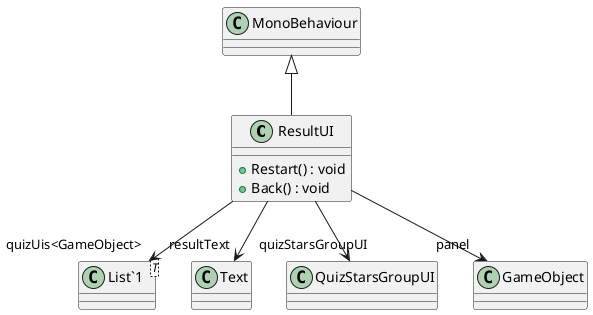 @startuml
class ResultUI {
    + Restart() : void
    + Back() : void
}
class "List`1"<T> {
}
MonoBehaviour <|-- ResultUI
ResultUI --> "quizUis<GameObject>" "List`1"
ResultUI --> "resultText" Text
ResultUI --> "quizStarsGroupUI" QuizStarsGroupUI
ResultUI --> "panel" GameObject
@enduml
